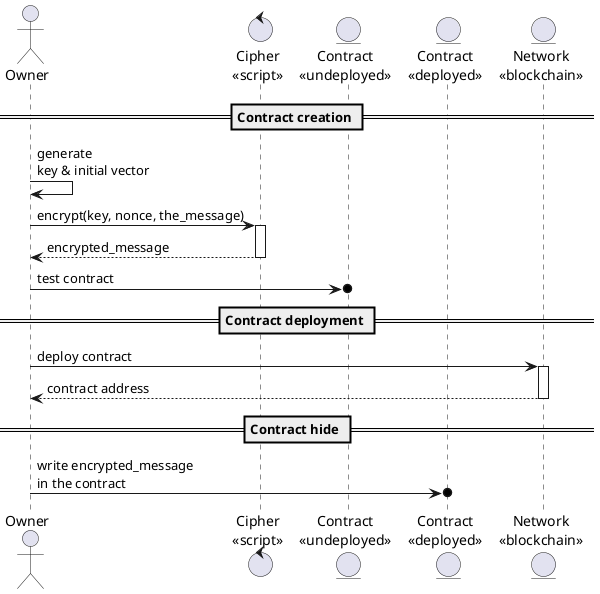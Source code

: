 @startuml

'autonumber
actor       Owner           as o
control     "Cipher\n<<script>>"   as cipher
entity      "Contract\n<<undeployed>>"       as contract
entity      "Contract\n<<deployed>>"       as d_contract
entity      "Network\n<<blockchain>>"         as net

== Contract creation ==
o -> o : generate\nkey & initial vector
o -> cipher : encrypt(key, nonce, the_message)
activate cipher
cipher --> o : encrypted_message
deactivate cipher
o ->o contract : test contract

== Contract deployment ==

o -> net : deploy contract
activate net
net --> o : contract address
deactivate net

== Contract hide ==

o ->o d_contract : write encrypted_message\nin the contract

@enduml

